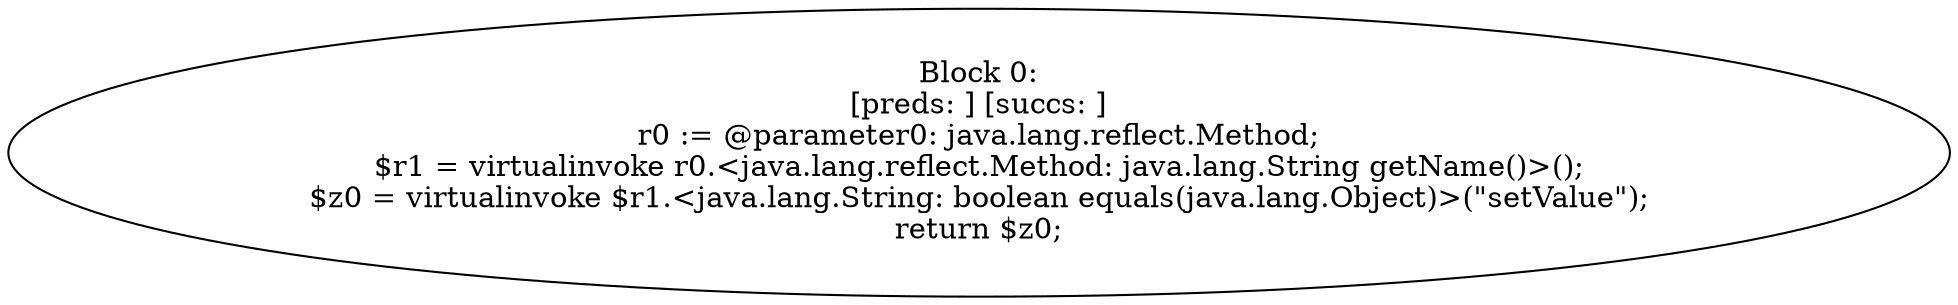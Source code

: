 digraph "unitGraph" {
    "Block 0:
[preds: ] [succs: ]
r0 := @parameter0: java.lang.reflect.Method;
$r1 = virtualinvoke r0.<java.lang.reflect.Method: java.lang.String getName()>();
$z0 = virtualinvoke $r1.<java.lang.String: boolean equals(java.lang.Object)>(\"setValue\");
return $z0;
"
}
